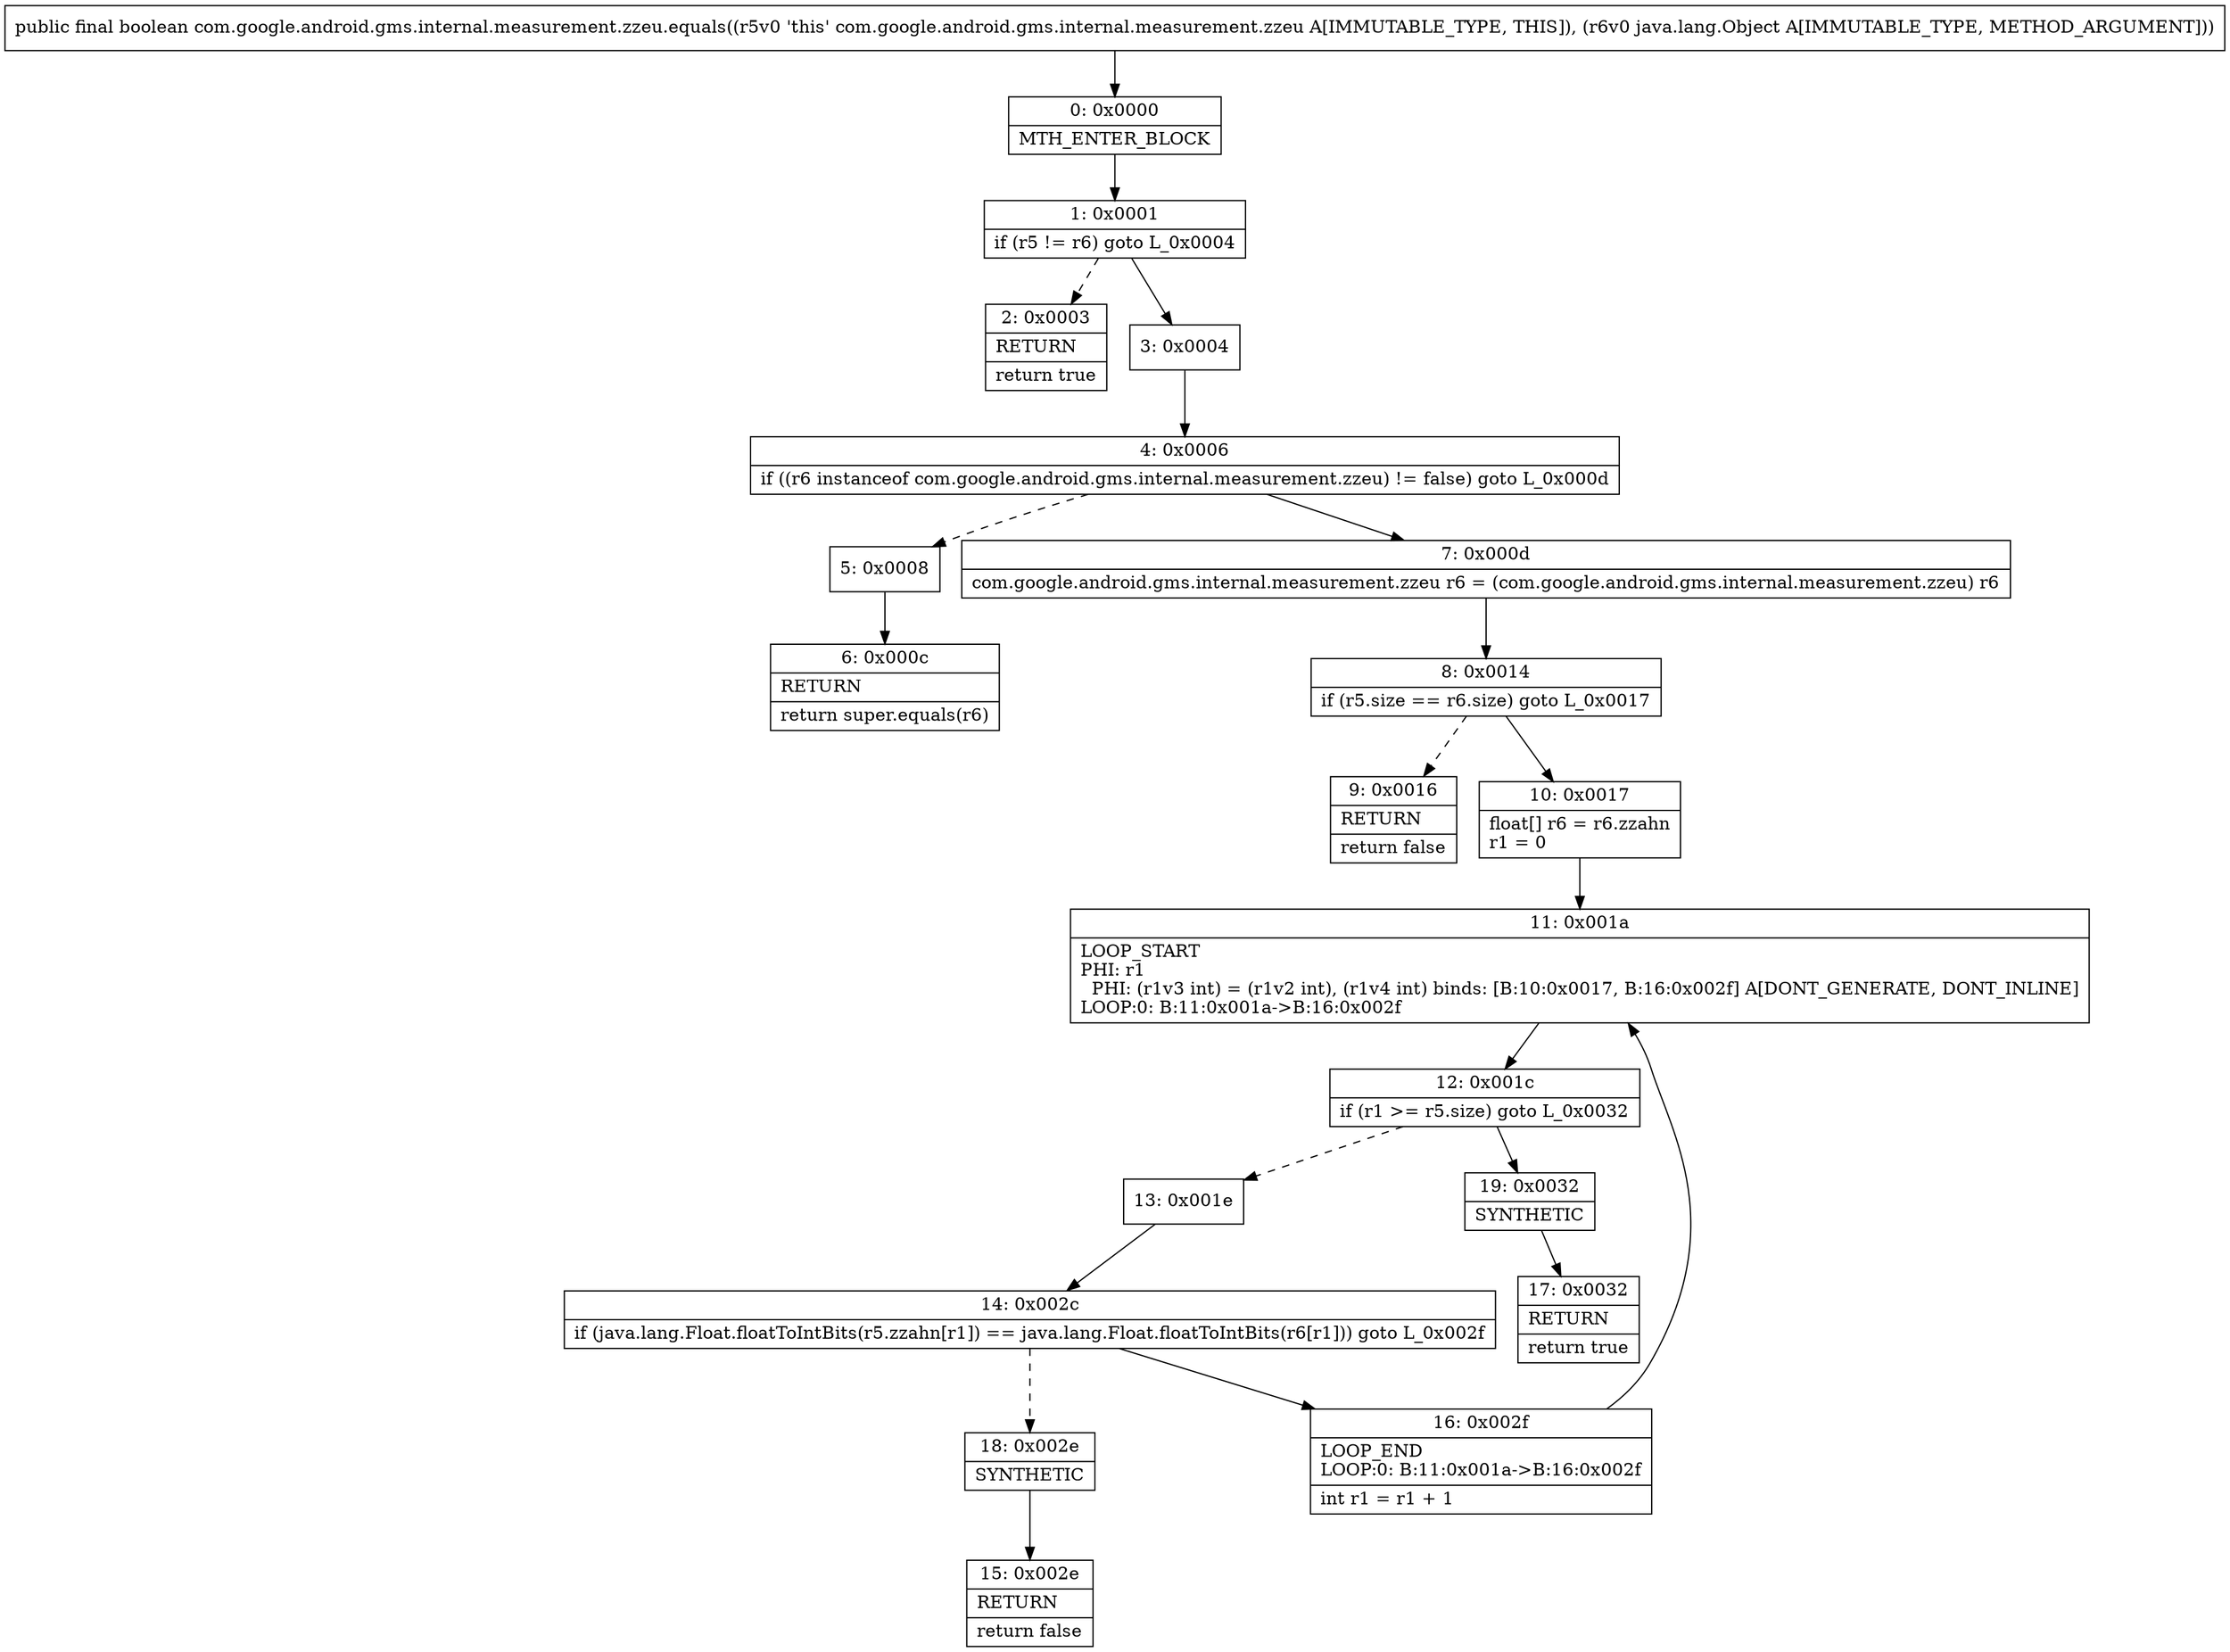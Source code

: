 digraph "CFG forcom.google.android.gms.internal.measurement.zzeu.equals(Ljava\/lang\/Object;)Z" {
Node_0 [shape=record,label="{0\:\ 0x0000|MTH_ENTER_BLOCK\l}"];
Node_1 [shape=record,label="{1\:\ 0x0001|if (r5 != r6) goto L_0x0004\l}"];
Node_2 [shape=record,label="{2\:\ 0x0003|RETURN\l|return true\l}"];
Node_3 [shape=record,label="{3\:\ 0x0004}"];
Node_4 [shape=record,label="{4\:\ 0x0006|if ((r6 instanceof com.google.android.gms.internal.measurement.zzeu) != false) goto L_0x000d\l}"];
Node_5 [shape=record,label="{5\:\ 0x0008}"];
Node_6 [shape=record,label="{6\:\ 0x000c|RETURN\l|return super.equals(r6)\l}"];
Node_7 [shape=record,label="{7\:\ 0x000d|com.google.android.gms.internal.measurement.zzeu r6 = (com.google.android.gms.internal.measurement.zzeu) r6\l}"];
Node_8 [shape=record,label="{8\:\ 0x0014|if (r5.size == r6.size) goto L_0x0017\l}"];
Node_9 [shape=record,label="{9\:\ 0x0016|RETURN\l|return false\l}"];
Node_10 [shape=record,label="{10\:\ 0x0017|float[] r6 = r6.zzahn\lr1 = 0\l}"];
Node_11 [shape=record,label="{11\:\ 0x001a|LOOP_START\lPHI: r1 \l  PHI: (r1v3 int) = (r1v2 int), (r1v4 int) binds: [B:10:0x0017, B:16:0x002f] A[DONT_GENERATE, DONT_INLINE]\lLOOP:0: B:11:0x001a\-\>B:16:0x002f\l}"];
Node_12 [shape=record,label="{12\:\ 0x001c|if (r1 \>= r5.size) goto L_0x0032\l}"];
Node_13 [shape=record,label="{13\:\ 0x001e}"];
Node_14 [shape=record,label="{14\:\ 0x002c|if (java.lang.Float.floatToIntBits(r5.zzahn[r1]) == java.lang.Float.floatToIntBits(r6[r1])) goto L_0x002f\l}"];
Node_15 [shape=record,label="{15\:\ 0x002e|RETURN\l|return false\l}"];
Node_16 [shape=record,label="{16\:\ 0x002f|LOOP_END\lLOOP:0: B:11:0x001a\-\>B:16:0x002f\l|int r1 = r1 + 1\l}"];
Node_17 [shape=record,label="{17\:\ 0x0032|RETURN\l|return true\l}"];
Node_18 [shape=record,label="{18\:\ 0x002e|SYNTHETIC\l}"];
Node_19 [shape=record,label="{19\:\ 0x0032|SYNTHETIC\l}"];
MethodNode[shape=record,label="{public final boolean com.google.android.gms.internal.measurement.zzeu.equals((r5v0 'this' com.google.android.gms.internal.measurement.zzeu A[IMMUTABLE_TYPE, THIS]), (r6v0 java.lang.Object A[IMMUTABLE_TYPE, METHOD_ARGUMENT])) }"];
MethodNode -> Node_0;
Node_0 -> Node_1;
Node_1 -> Node_2[style=dashed];
Node_1 -> Node_3;
Node_3 -> Node_4;
Node_4 -> Node_5[style=dashed];
Node_4 -> Node_7;
Node_5 -> Node_6;
Node_7 -> Node_8;
Node_8 -> Node_9[style=dashed];
Node_8 -> Node_10;
Node_10 -> Node_11;
Node_11 -> Node_12;
Node_12 -> Node_13[style=dashed];
Node_12 -> Node_19;
Node_13 -> Node_14;
Node_14 -> Node_16;
Node_14 -> Node_18[style=dashed];
Node_16 -> Node_11;
Node_18 -> Node_15;
Node_19 -> Node_17;
}

